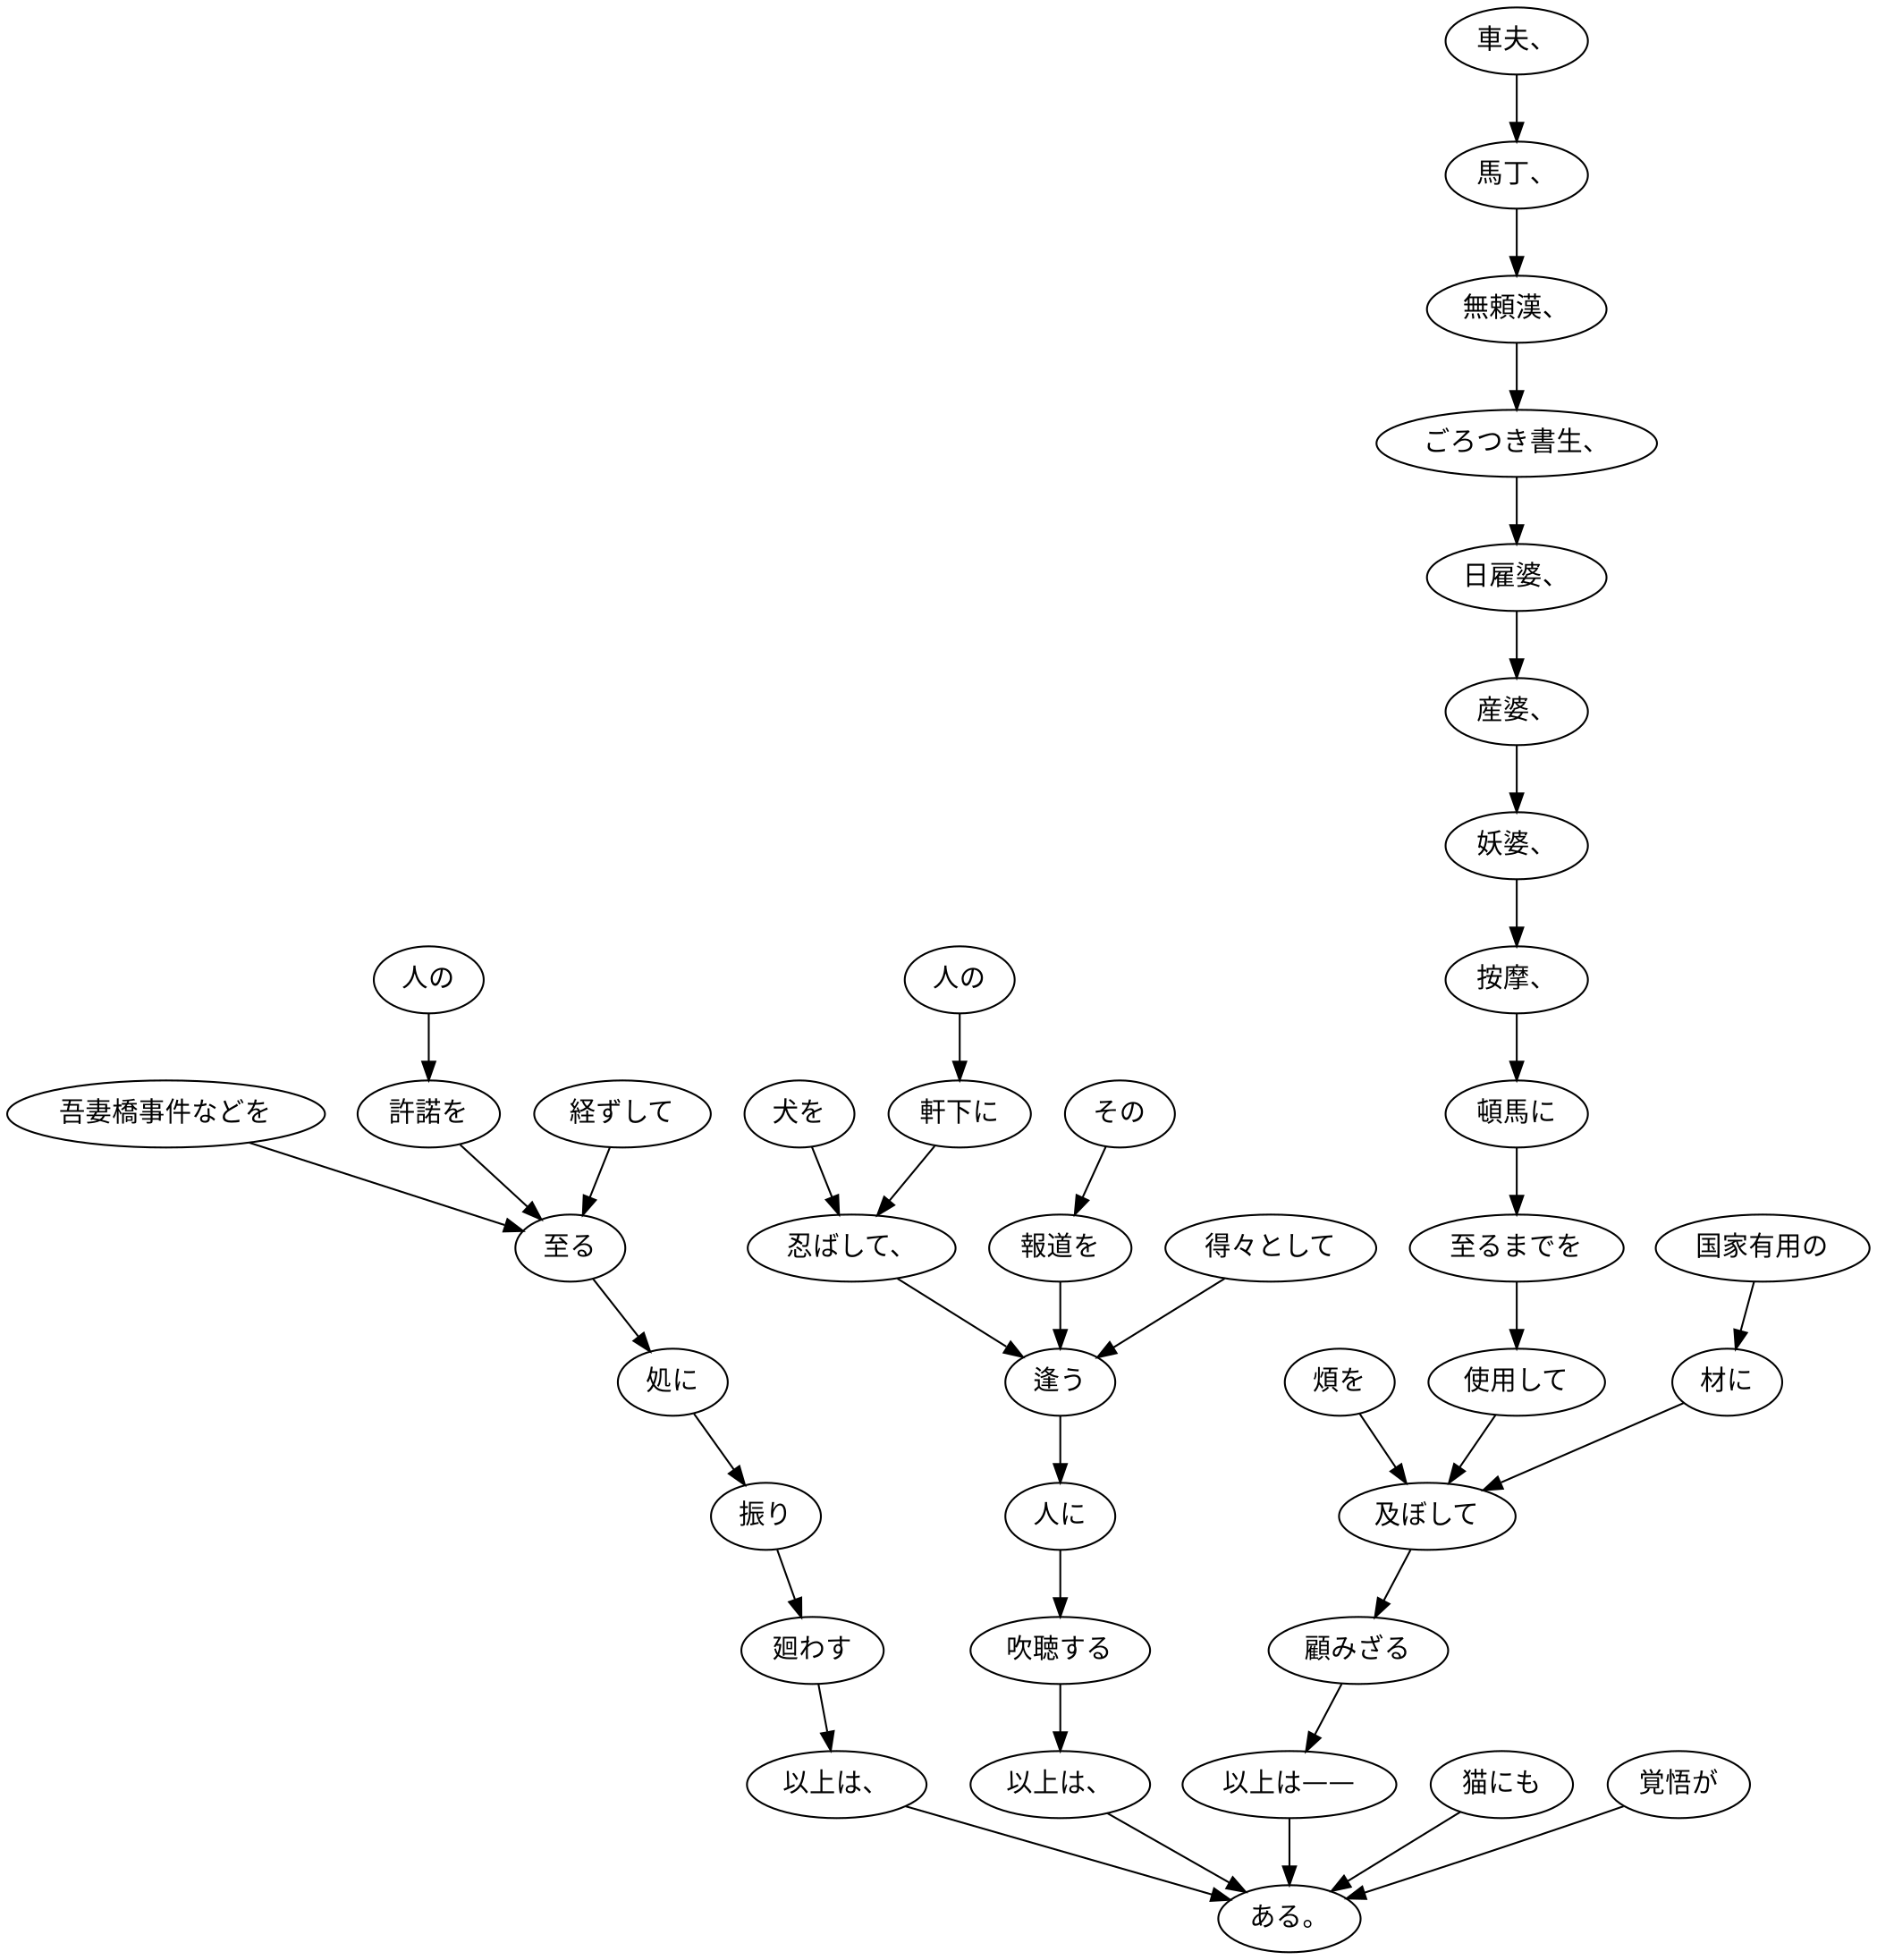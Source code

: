 digraph graph1797 {
	node0 [label="人の"];
	node1 [label="許諾を"];
	node2 [label="経ずして"];
	node3 [label="吾妻橋事件などを"];
	node4 [label="至る"];
	node5 [label="処に"];
	node6 [label="振り"];
	node7 [label="廻わす"];
	node8 [label="以上は、"];
	node9 [label="人の"];
	node10 [label="軒下に"];
	node11 [label="犬を"];
	node12 [label="忍ばして、"];
	node13 [label="その"];
	node14 [label="報道を"];
	node15 [label="得々として"];
	node16 [label="逢う"];
	node17 [label="人に"];
	node18 [label="吹聴する"];
	node19 [label="以上は、"];
	node20 [label="車夫、"];
	node21 [label="馬丁、"];
	node22 [label="無頼漢、"];
	node23 [label="ごろつき書生、"];
	node24 [label="日雇婆、"];
	node25 [label="産婆、"];
	node26 [label="妖婆、"];
	node27 [label="按摩、"];
	node28 [label="頓馬に"];
	node29 [label="至るまでを"];
	node30 [label="使用して"];
	node31 [label="国家有用の"];
	node32 [label="材に"];
	node33 [label="煩を"];
	node34 [label="及ぼして"];
	node35 [label="顧みざる"];
	node36 [label="以上は——"];
	node37 [label="猫にも"];
	node38 [label="覚悟が"];
	node39 [label="ある。"];
	node0 -> node1;
	node1 -> node4;
	node2 -> node4;
	node3 -> node4;
	node4 -> node5;
	node5 -> node6;
	node6 -> node7;
	node7 -> node8;
	node8 -> node39;
	node9 -> node10;
	node10 -> node12;
	node11 -> node12;
	node12 -> node16;
	node13 -> node14;
	node14 -> node16;
	node15 -> node16;
	node16 -> node17;
	node17 -> node18;
	node18 -> node19;
	node19 -> node39;
	node20 -> node21;
	node21 -> node22;
	node22 -> node23;
	node23 -> node24;
	node24 -> node25;
	node25 -> node26;
	node26 -> node27;
	node27 -> node28;
	node28 -> node29;
	node29 -> node30;
	node30 -> node34;
	node31 -> node32;
	node32 -> node34;
	node33 -> node34;
	node34 -> node35;
	node35 -> node36;
	node36 -> node39;
	node37 -> node39;
	node38 -> node39;
}
